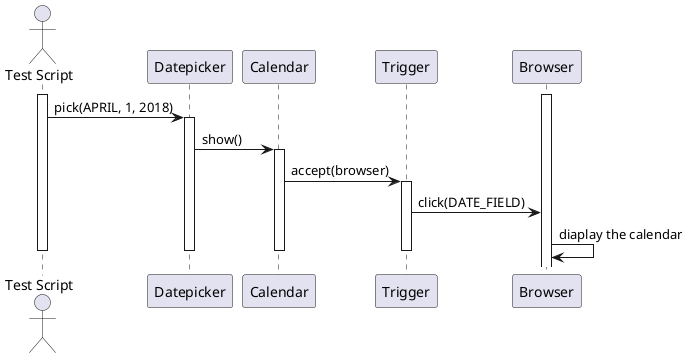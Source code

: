 @startuml

actor "Test Script"
participant Datepicker
participant Calendar
participant Trigger

activate "Test Script"
activate Browser

"Test Script" -> Datepicker : pick(APRIL, 1, 2018)
activate Datepicker
Datepicker -> Calendar : show()
activate Calendar
Calendar -> Trigger: accept(browser)
activate Trigger
Trigger -> Browser: click(DATE_FIELD)
Browser -> Browser: diaplay the calendar

deactivate Trigger
deactivate Calendar
deactivate Datepicker

deactivate "Test Script"

@enduml